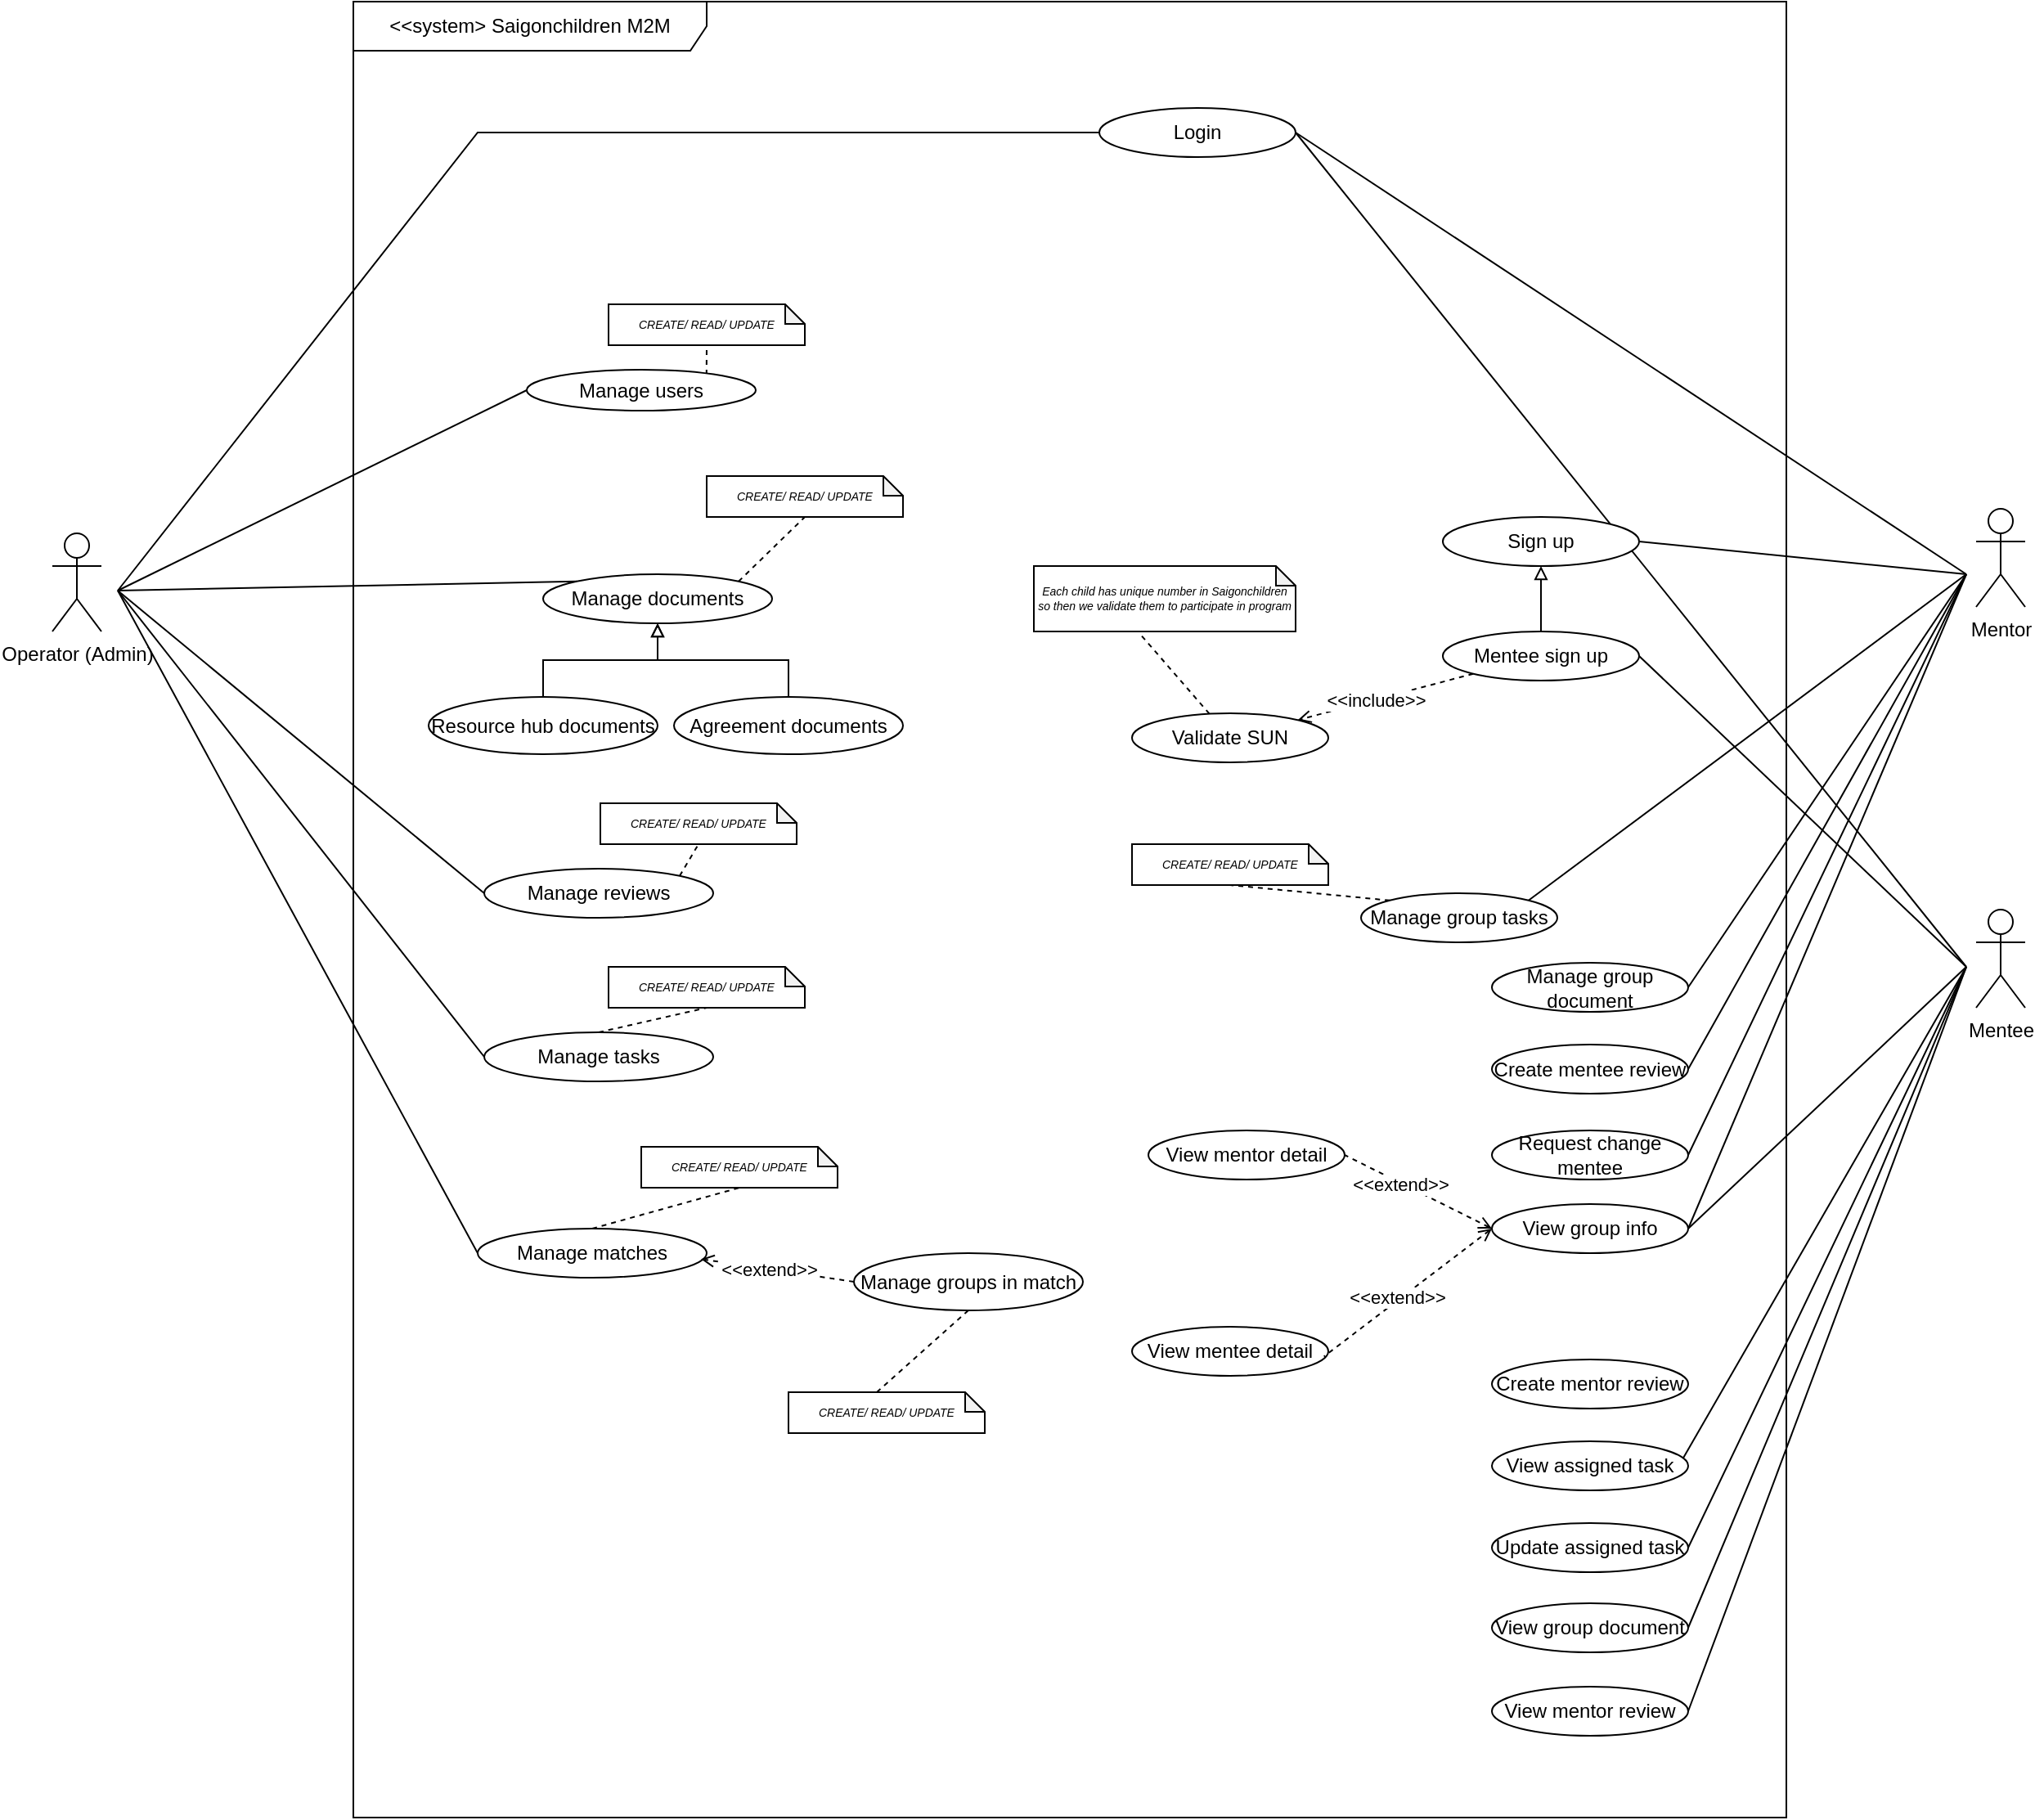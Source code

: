 <mxfile version="26.0.11">
  <diagram name="Page-1" id="GjXaAK51BsQgia7fTtma">
    <mxGraphModel dx="1167" dy="773" grid="1" gridSize="10" guides="1" tooltips="1" connect="1" arrows="1" fold="1" page="1" pageScale="1" pageWidth="827" pageHeight="1169" math="0" shadow="0">
      <root>
        <mxCell id="0" />
        <mxCell id="1" parent="0" />
        <mxCell id="0ewMuvjCuJerf0oYQKk--1" value="&amp;lt;&amp;lt;system&amp;gt; Saigonchildren M2M" style="shape=umlFrame;whiteSpace=wrap;html=1;pointerEvents=0;width=216;height=30;" vertex="1" parent="1">
          <mxGeometry x="264" y="160" width="876" height="1110" as="geometry" />
        </mxCell>
        <mxCell id="0ewMuvjCuJerf0oYQKk--26" style="rounded=0;orthogonalLoop=1;jettySize=auto;html=1;entryX=0;entryY=0.5;entryDx=0;entryDy=0;endArrow=none;startFill=0;" edge="1" parent="1" target="0ewMuvjCuJerf0oYQKk--9">
          <mxGeometry relative="1" as="geometry">
            <mxPoint x="120" y="520" as="sourcePoint" />
            <Array as="points">
              <mxPoint x="340" y="240" />
            </Array>
          </mxGeometry>
        </mxCell>
        <mxCell id="0ewMuvjCuJerf0oYQKk--2" value="Operator (Admin)" style="shape=umlActor;verticalLabelPosition=bottom;verticalAlign=top;html=1;" vertex="1" parent="1">
          <mxGeometry x="80" y="485" width="30" height="60" as="geometry" />
        </mxCell>
        <mxCell id="0ewMuvjCuJerf0oYQKk--57" style="rounded=0;orthogonalLoop=1;jettySize=auto;html=1;entryX=1;entryY=0.5;entryDx=0;entryDy=0;endArrow=none;startFill=0;" edge="1" parent="1" target="0ewMuvjCuJerf0oYQKk--51">
          <mxGeometry relative="1" as="geometry">
            <mxPoint x="1250" y="750" as="sourcePoint" />
          </mxGeometry>
        </mxCell>
        <mxCell id="0ewMuvjCuJerf0oYQKk--67" style="rounded=0;orthogonalLoop=1;jettySize=auto;html=1;entryX=1;entryY=0.5;entryDx=0;entryDy=0;endArrow=none;startFill=0;" edge="1" parent="1" target="0ewMuvjCuJerf0oYQKk--9">
          <mxGeometry relative="1" as="geometry">
            <mxPoint x="1250" y="750" as="sourcePoint" />
            <Array as="points" />
          </mxGeometry>
        </mxCell>
        <mxCell id="0ewMuvjCuJerf0oYQKk--109" style="rounded=0;orthogonalLoop=1;jettySize=auto;html=1;entryX=0.93;entryY=0.652;entryDx=0;entryDy=0;entryPerimeter=0;endArrow=none;startFill=0;" edge="1" parent="1" target="0ewMuvjCuJerf0oYQKk--111">
          <mxGeometry relative="1" as="geometry">
            <mxPoint x="1250" y="750" as="sourcePoint" />
          </mxGeometry>
        </mxCell>
        <mxCell id="0ewMuvjCuJerf0oYQKk--3" value="Mentee" style="shape=umlActor;verticalLabelPosition=bottom;verticalAlign=top;html=1;" vertex="1" parent="1">
          <mxGeometry x="1256" y="715" width="30" height="60" as="geometry" />
        </mxCell>
        <mxCell id="0ewMuvjCuJerf0oYQKk--62" style="rounded=0;orthogonalLoop=1;jettySize=auto;html=1;entryX=1;entryY=0.5;entryDx=0;entryDy=0;endArrow=none;startFill=0;" edge="1" parent="1" target="0ewMuvjCuJerf0oYQKk--58">
          <mxGeometry relative="1" as="geometry">
            <mxPoint x="1250" y="510" as="sourcePoint" />
          </mxGeometry>
        </mxCell>
        <mxCell id="0ewMuvjCuJerf0oYQKk--68" style="rounded=0;orthogonalLoop=1;jettySize=auto;html=1;entryX=1;entryY=0.5;entryDx=0;entryDy=0;endArrow=none;startFill=0;" edge="1" parent="1" target="0ewMuvjCuJerf0oYQKk--9">
          <mxGeometry relative="1" as="geometry">
            <mxPoint x="1250" y="510" as="sourcePoint" />
            <Array as="points" />
          </mxGeometry>
        </mxCell>
        <mxCell id="0ewMuvjCuJerf0oYQKk--6" value="Mentor" style="shape=umlActor;verticalLabelPosition=bottom;verticalAlign=top;html=1;" vertex="1" parent="1">
          <mxGeometry x="1256" y="470" width="30" height="60" as="geometry" />
        </mxCell>
        <mxCell id="0ewMuvjCuJerf0oYQKk--9" value="Login" style="ellipse;whiteSpace=wrap;html=1;" vertex="1" parent="1">
          <mxGeometry x="720" y="225" width="120" height="30" as="geometry" />
        </mxCell>
        <mxCell id="0ewMuvjCuJerf0oYQKk--28" value="CREATE/ READ/ UPDATE" style="shape=note;whiteSpace=wrap;html=1;backgroundOutline=1;darkOpacity=0.05;size=12;fontSize=7;fontStyle=2" vertex="1" parent="1">
          <mxGeometry x="420" y="345" width="120" height="25" as="geometry" />
        </mxCell>
        <mxCell id="0ewMuvjCuJerf0oYQKk--29" style="rounded=0;orthogonalLoop=1;jettySize=auto;html=1;entryX=0.5;entryY=1;entryDx=0;entryDy=0;entryPerimeter=0;endArrow=none;startFill=0;dashed=1;exitX=0.785;exitY=0.12;exitDx=0;exitDy=0;exitPerimeter=0;" edge="1" parent="1" source="0ewMuvjCuJerf0oYQKk--40" target="0ewMuvjCuJerf0oYQKk--28">
          <mxGeometry relative="1" as="geometry">
            <mxPoint x="397.947" y="401.368" as="sourcePoint" />
          </mxGeometry>
        </mxCell>
        <mxCell id="0ewMuvjCuJerf0oYQKk--31" value="Manage documents" style="ellipse;whiteSpace=wrap;html=1;" vertex="1" parent="1">
          <mxGeometry x="380" y="510" width="140" height="30" as="geometry" />
        </mxCell>
        <mxCell id="0ewMuvjCuJerf0oYQKk--32" value="CREATE/ READ/ UPDATE" style="shape=note;whiteSpace=wrap;html=1;backgroundOutline=1;darkOpacity=0.05;size=12;fontSize=7;fontStyle=2" vertex="1" parent="1">
          <mxGeometry x="480" y="450" width="120" height="25" as="geometry" />
        </mxCell>
        <mxCell id="0ewMuvjCuJerf0oYQKk--33" style="rounded=0;orthogonalLoop=1;jettySize=auto;html=1;entryX=0.5;entryY=1;entryDx=0;entryDy=0;entryPerimeter=0;endArrow=none;startFill=0;dashed=1;exitX=1;exitY=0;exitDx=0;exitDy=0;" edge="1" parent="1" source="0ewMuvjCuJerf0oYQKk--31" target="0ewMuvjCuJerf0oYQKk--32">
          <mxGeometry relative="1" as="geometry">
            <mxPoint x="429" y="413" as="sourcePoint" />
            <mxPoint x="460" y="380" as="targetPoint" />
          </mxGeometry>
        </mxCell>
        <mxCell id="0ewMuvjCuJerf0oYQKk--35" style="rounded=0;orthogonalLoop=1;jettySize=auto;html=1;entryX=0;entryY=0;entryDx=0;entryDy=0;endArrow=none;startFill=0;" edge="1" parent="1" target="0ewMuvjCuJerf0oYQKk--31">
          <mxGeometry relative="1" as="geometry">
            <mxPoint x="120" y="520" as="sourcePoint" />
            <mxPoint x="351" y="420" as="targetPoint" />
          </mxGeometry>
        </mxCell>
        <mxCell id="0ewMuvjCuJerf0oYQKk--40" value="Manage users" style="ellipse;whiteSpace=wrap;html=1;" vertex="1" parent="1">
          <mxGeometry x="370" y="385" width="140" height="25" as="geometry" />
        </mxCell>
        <mxCell id="0ewMuvjCuJerf0oYQKk--43" style="rounded=0;orthogonalLoop=1;jettySize=auto;html=1;entryX=0;entryY=0.5;entryDx=0;entryDy=0;endArrow=none;startFill=0;" edge="1" parent="1" target="0ewMuvjCuJerf0oYQKk--40">
          <mxGeometry relative="1" as="geometry">
            <mxPoint x="120" y="520" as="sourcePoint" />
            <mxPoint x="347" y="554" as="targetPoint" />
          </mxGeometry>
        </mxCell>
        <mxCell id="0ewMuvjCuJerf0oYQKk--44" value="Resource hub documents" style="ellipse;whiteSpace=wrap;html=1;" vertex="1" parent="1">
          <mxGeometry x="310" y="585" width="140" height="35" as="geometry" />
        </mxCell>
        <mxCell id="0ewMuvjCuJerf0oYQKk--47" style="edgeStyle=orthogonalEdgeStyle;rounded=0;orthogonalLoop=1;jettySize=auto;html=1;entryX=0.5;entryY=1;entryDx=0;entryDy=0;endArrow=block;endFill=0;startFill=0;" edge="1" parent="1" source="0ewMuvjCuJerf0oYQKk--45" target="0ewMuvjCuJerf0oYQKk--31">
          <mxGeometry relative="1" as="geometry" />
        </mxCell>
        <mxCell id="0ewMuvjCuJerf0oYQKk--45" value="Agreement documents" style="ellipse;whiteSpace=wrap;html=1;" vertex="1" parent="1">
          <mxGeometry x="460" y="585" width="140" height="35" as="geometry" />
        </mxCell>
        <mxCell id="0ewMuvjCuJerf0oYQKk--48" style="edgeStyle=orthogonalEdgeStyle;rounded=0;orthogonalLoop=1;jettySize=auto;html=1;entryX=0.5;entryY=1;entryDx=0;entryDy=0;endArrow=block;endFill=0;startFill=0;exitX=0.5;exitY=0;exitDx=0;exitDy=0;" edge="1" parent="1" source="0ewMuvjCuJerf0oYQKk--44" target="0ewMuvjCuJerf0oYQKk--31">
          <mxGeometry relative="1" as="geometry">
            <mxPoint x="540" y="595" as="sourcePoint" />
            <mxPoint x="460" y="550" as="targetPoint" />
          </mxGeometry>
        </mxCell>
        <mxCell id="0ewMuvjCuJerf0oYQKk--50" value="Validate SUN" style="ellipse;whiteSpace=wrap;html=1;" vertex="1" parent="1">
          <mxGeometry x="740" y="595" width="120" height="30" as="geometry" />
        </mxCell>
        <mxCell id="0ewMuvjCuJerf0oYQKk--56" style="rounded=0;orthogonalLoop=1;jettySize=auto;html=1;dashed=1;endArrow=open;endFill=0;" edge="1" parent="1" source="0ewMuvjCuJerf0oYQKk--51" target="0ewMuvjCuJerf0oYQKk--50">
          <mxGeometry relative="1" as="geometry" />
        </mxCell>
        <mxCell id="0ewMuvjCuJerf0oYQKk--66" value="&amp;lt;&amp;lt;include&amp;gt;&amp;gt;" style="edgeLabel;html=1;align=center;verticalAlign=middle;resizable=0;points=[];" vertex="1" connectable="0" parent="0ewMuvjCuJerf0oYQKk--56">
          <mxGeometry x="0.109" relative="1" as="geometry">
            <mxPoint as="offset" />
          </mxGeometry>
        </mxCell>
        <mxCell id="0ewMuvjCuJerf0oYQKk--61" style="rounded=0;orthogonalLoop=1;jettySize=auto;html=1;endArrow=block;endFill=0;" edge="1" parent="1" source="0ewMuvjCuJerf0oYQKk--51" target="0ewMuvjCuJerf0oYQKk--58">
          <mxGeometry relative="1" as="geometry" />
        </mxCell>
        <mxCell id="0ewMuvjCuJerf0oYQKk--51" value="Mentee sign up" style="ellipse;whiteSpace=wrap;html=1;" vertex="1" parent="1">
          <mxGeometry x="930" y="545" width="120" height="30" as="geometry" />
        </mxCell>
        <mxCell id="0ewMuvjCuJerf0oYQKk--52" value="Each child has unique number in Saigonchildren so then we validate them to participate in program" style="shape=note;whiteSpace=wrap;html=1;backgroundOutline=1;darkOpacity=0.05;size=12;fontSize=7;fontStyle=2" vertex="1" parent="1">
          <mxGeometry x="680" y="505" width="160" height="40" as="geometry" />
        </mxCell>
        <mxCell id="0ewMuvjCuJerf0oYQKk--53" style="rounded=0;orthogonalLoop=1;jettySize=auto;html=1;entryX=0.411;entryY=1.062;entryDx=0;entryDy=0;entryPerimeter=0;endArrow=none;startFill=0;dashed=1;" edge="1" parent="1" source="0ewMuvjCuJerf0oYQKk--50" target="0ewMuvjCuJerf0oYQKk--52">
          <mxGeometry relative="1" as="geometry">
            <mxPoint x="420" y="400" as="sourcePoint" />
            <mxPoint x="420" y="380" as="targetPoint" />
          </mxGeometry>
        </mxCell>
        <mxCell id="0ewMuvjCuJerf0oYQKk--58" value="Sign up" style="ellipse;whiteSpace=wrap;html=1;" vertex="1" parent="1">
          <mxGeometry x="930" y="475" width="120" height="30" as="geometry" />
        </mxCell>
        <mxCell id="0ewMuvjCuJerf0oYQKk--69" value="CREATE/ READ/ UPDATE" style="shape=note;whiteSpace=wrap;html=1;backgroundOutline=1;darkOpacity=0.05;size=12;fontSize=7;fontStyle=2" vertex="1" parent="1">
          <mxGeometry x="415" y="650" width="120" height="25" as="geometry" />
        </mxCell>
        <mxCell id="0ewMuvjCuJerf0oYQKk--70" value="Manage reviews&lt;span style=&quot;color: rgba(0, 0, 0, 0); font-family: monospace; font-size: 0px; text-align: start; text-wrap-mode: nowrap;&quot;&gt;%3CmxGraphModel%3E%3Croot%3E%3CmxCell%20id%3D%220%22%2F%3E%3CmxCell%20id%3D%221%22%20parent%3D%220%22%2F%3E%3CmxCell%20id%3D%222%22%20value%3D%22CREATE%2F%20READ%2F%20UPDATE%22%20style%3D%22shape%3Dnote%3BwhiteSpace%3Dwrap%3Bhtml%3D1%3BbackgroundOutline%3D1%3BdarkOpacity%3D0.05%3Bsize%3D12%3BfontSize%3D7%3BfontStyle%3D2%22%20vertex%3D%221%22%20parent%3D%221%22%3E%3CmxGeometry%20x%3D%22420%22%20y%3D%22345%22%20width%3D%22120%22%20height%3D%2225%22%20as%3D%22geometry%22%2F%3E%3C%2FmxCell%3E%3CmxCell%20id%3D%223%22%20value%3D%22Manage%20users%22%20style%3D%22ellipse%3BwhiteSpace%3Dwrap%3Bhtml%3D1%3B%22%20vertex%3D%221%22%20parent%3D%221%22%3E%3CmxGeometry%20x%3D%22370%22%20y%3D%22385%22%20width%3D%22140%22%20height%3D%2245%22%20as%3D%22geometry%22%2F%3E%3C%2FmxCell%3E%3C%2Froot%3E%3C%2FmxGraphModel%3E&lt;/span&gt;" style="ellipse;whiteSpace=wrap;html=1;" vertex="1" parent="1">
          <mxGeometry x="344" y="690" width="140" height="30" as="geometry" />
        </mxCell>
        <mxCell id="0ewMuvjCuJerf0oYQKk--71" value="CREATE/ READ/ UPDATE" style="shape=note;whiteSpace=wrap;html=1;backgroundOutline=1;darkOpacity=0.05;size=12;fontSize=7;fontStyle=2" vertex="1" parent="1">
          <mxGeometry x="420" y="750" width="120" height="25" as="geometry" />
        </mxCell>
        <mxCell id="0ewMuvjCuJerf0oYQKk--72" value="Manage tasks" style="ellipse;whiteSpace=wrap;html=1;" vertex="1" parent="1">
          <mxGeometry x="344" y="790" width="140" height="30" as="geometry" />
        </mxCell>
        <mxCell id="0ewMuvjCuJerf0oYQKk--73" style="rounded=0;orthogonalLoop=1;jettySize=auto;html=1;entryX=0.5;entryY=1;entryDx=0;entryDy=0;entryPerimeter=0;endArrow=none;startFill=0;dashed=1;exitX=1;exitY=0;exitDx=0;exitDy=0;" edge="1" parent="1" source="0ewMuvjCuJerf0oYQKk--70" target="0ewMuvjCuJerf0oYQKk--69">
          <mxGeometry relative="1" as="geometry">
            <mxPoint x="510" y="507" as="sourcePoint" />
            <mxPoint x="550" y="485" as="targetPoint" />
          </mxGeometry>
        </mxCell>
        <mxCell id="0ewMuvjCuJerf0oYQKk--74" style="rounded=0;orthogonalLoop=1;jettySize=auto;html=1;entryX=0.5;entryY=1;entryDx=0;entryDy=0;entryPerimeter=0;endArrow=none;startFill=0;dashed=1;exitX=0.5;exitY=0;exitDx=0;exitDy=0;" edge="1" parent="1" source="0ewMuvjCuJerf0oYQKk--72" target="0ewMuvjCuJerf0oYQKk--71">
          <mxGeometry relative="1" as="geometry">
            <mxPoint x="473" y="707" as="sourcePoint" />
            <mxPoint x="485" y="685" as="targetPoint" />
          </mxGeometry>
        </mxCell>
        <mxCell id="0ewMuvjCuJerf0oYQKk--75" style="rounded=0;orthogonalLoop=1;jettySize=auto;html=1;entryX=0;entryY=0.5;entryDx=0;entryDy=0;endArrow=none;startFill=0;" edge="1" parent="1" target="0ewMuvjCuJerf0oYQKk--70">
          <mxGeometry relative="1" as="geometry">
            <mxPoint x="120" y="520" as="sourcePoint" />
            <mxPoint x="380" y="418" as="targetPoint" />
          </mxGeometry>
        </mxCell>
        <mxCell id="0ewMuvjCuJerf0oYQKk--76" style="rounded=0;orthogonalLoop=1;jettySize=auto;html=1;endArrow=none;startFill=0;entryX=0;entryY=0.5;entryDx=0;entryDy=0;" edge="1" parent="1" target="0ewMuvjCuJerf0oYQKk--72">
          <mxGeometry relative="1" as="geometry">
            <mxPoint x="120" y="520" as="sourcePoint" />
            <mxPoint x="354" y="723" as="targetPoint" />
          </mxGeometry>
        </mxCell>
        <mxCell id="0ewMuvjCuJerf0oYQKk--78" value="Manage matches" style="ellipse;whiteSpace=wrap;html=1;" vertex="1" parent="1">
          <mxGeometry x="340" y="910" width="140" height="30" as="geometry" />
        </mxCell>
        <mxCell id="0ewMuvjCuJerf0oYQKk--91" value="CREATE/ READ/ UPDATE" style="shape=note;whiteSpace=wrap;html=1;backgroundOutline=1;darkOpacity=0.05;size=12;fontSize=7;fontStyle=2" vertex="1" parent="1">
          <mxGeometry x="440" y="860" width="120" height="25" as="geometry" />
        </mxCell>
        <mxCell id="0ewMuvjCuJerf0oYQKk--92" style="rounded=0;orthogonalLoop=1;jettySize=auto;html=1;entryX=0.5;entryY=1;entryDx=0;entryDy=0;entryPerimeter=0;endArrow=none;startFill=0;dashed=1;exitX=0.5;exitY=0;exitDx=0;exitDy=0;" edge="1" parent="1" source="0ewMuvjCuJerf0oYQKk--78" target="0ewMuvjCuJerf0oYQKk--91">
          <mxGeometry relative="1" as="geometry">
            <mxPoint x="424" y="800" as="sourcePoint" />
            <mxPoint x="490" y="785" as="targetPoint" />
          </mxGeometry>
        </mxCell>
        <mxCell id="0ewMuvjCuJerf0oYQKk--93" value="Manage groups in match" style="ellipse;whiteSpace=wrap;html=1;" vertex="1" parent="1">
          <mxGeometry x="570" y="925" width="140" height="35" as="geometry" />
        </mxCell>
        <mxCell id="0ewMuvjCuJerf0oYQKk--100" style="rounded=0;orthogonalLoop=1;jettySize=auto;html=1;endArrow=none;startFill=0;entryX=0;entryY=0.5;entryDx=0;entryDy=0;" edge="1" parent="1" target="0ewMuvjCuJerf0oYQKk--78">
          <mxGeometry relative="1" as="geometry">
            <mxPoint x="120" y="520" as="sourcePoint" />
            <mxPoint x="354" y="823" as="targetPoint" />
          </mxGeometry>
        </mxCell>
        <mxCell id="0ewMuvjCuJerf0oYQKk--101" style="rounded=0;orthogonalLoop=1;jettySize=auto;html=1;dashed=1;endArrow=open;endFill=0;entryX=0.975;entryY=0.621;entryDx=0;entryDy=0;entryPerimeter=0;exitX=0;exitY=0.5;exitDx=0;exitDy=0;" edge="1" parent="1" source="0ewMuvjCuJerf0oYQKk--93" target="0ewMuvjCuJerf0oYQKk--78">
          <mxGeometry relative="1" as="geometry">
            <mxPoint x="959" y="634" as="sourcePoint" />
            <mxPoint x="871" y="611" as="targetPoint" />
          </mxGeometry>
        </mxCell>
        <mxCell id="0ewMuvjCuJerf0oYQKk--102" value="&amp;lt;&amp;lt;extend&amp;gt;&amp;gt;" style="edgeLabel;html=1;align=center;verticalAlign=middle;resizable=0;points=[];" vertex="1" connectable="0" parent="0ewMuvjCuJerf0oYQKk--101">
          <mxGeometry x="0.109" relative="1" as="geometry">
            <mxPoint as="offset" />
          </mxGeometry>
        </mxCell>
        <mxCell id="0ewMuvjCuJerf0oYQKk--103" value="Manage group tasks" style="ellipse;whiteSpace=wrap;html=1;" vertex="1" parent="1">
          <mxGeometry x="880" y="705" width="120" height="30" as="geometry" />
        </mxCell>
        <mxCell id="0ewMuvjCuJerf0oYQKk--110" style="rounded=0;orthogonalLoop=1;jettySize=auto;html=1;entryX=1;entryY=0;entryDx=0;entryDy=0;endArrow=none;startFill=0;" edge="1" parent="1" target="0ewMuvjCuJerf0oYQKk--103">
          <mxGeometry relative="1" as="geometry">
            <mxPoint x="1250" y="510" as="sourcePoint" />
            <mxPoint x="1030" y="910" as="targetPoint" />
          </mxGeometry>
        </mxCell>
        <mxCell id="0ewMuvjCuJerf0oYQKk--111" value="View assigned task" style="ellipse;whiteSpace=wrap;html=1;" vertex="1" parent="1">
          <mxGeometry x="960" y="1040" width="120" height="30" as="geometry" />
        </mxCell>
        <mxCell id="0ewMuvjCuJerf0oYQKk--112" value="CREATE/ READ/ UPDATE" style="shape=note;whiteSpace=wrap;html=1;backgroundOutline=1;darkOpacity=0.05;size=12;fontSize=7;fontStyle=2" vertex="1" parent="1">
          <mxGeometry x="740" y="675" width="120" height="25" as="geometry" />
        </mxCell>
        <mxCell id="0ewMuvjCuJerf0oYQKk--113" style="rounded=0;orthogonalLoop=1;jettySize=auto;html=1;entryX=0.5;entryY=1;entryDx=0;entryDy=0;entryPerimeter=0;endArrow=none;startFill=0;dashed=1;exitX=0;exitY=0;exitDx=0;exitDy=0;" edge="1" parent="1" source="0ewMuvjCuJerf0oYQKk--103" target="0ewMuvjCuJerf0oYQKk--112">
          <mxGeometry relative="1" as="geometry">
            <mxPoint x="424" y="800" as="sourcePoint" />
            <mxPoint x="490" y="785" as="targetPoint" />
          </mxGeometry>
        </mxCell>
        <mxCell id="0ewMuvjCuJerf0oYQKk--114" value="Update assigned task" style="ellipse;whiteSpace=wrap;html=1;" vertex="1" parent="1">
          <mxGeometry x="960" y="1090" width="120" height="30" as="geometry" />
        </mxCell>
        <mxCell id="0ewMuvjCuJerf0oYQKk--116" style="rounded=0;orthogonalLoop=1;jettySize=auto;html=1;entryX=1;entryY=0.5;entryDx=0;entryDy=0;endArrow=none;startFill=0;" edge="1" parent="1" target="0ewMuvjCuJerf0oYQKk--114">
          <mxGeometry relative="1" as="geometry">
            <mxPoint x="1250" y="750" as="sourcePoint" />
            <mxPoint x="1032" y="880" as="targetPoint" />
          </mxGeometry>
        </mxCell>
        <mxCell id="0ewMuvjCuJerf0oYQKk--118" value="View group info" style="ellipse;whiteSpace=wrap;html=1;" vertex="1" parent="1">
          <mxGeometry x="960" y="895" width="120" height="30" as="geometry" />
        </mxCell>
        <mxCell id="0ewMuvjCuJerf0oYQKk--119" value="View mentor detail" style="ellipse;whiteSpace=wrap;html=1;" vertex="1" parent="1">
          <mxGeometry x="750" y="850" width="120" height="30" as="geometry" />
        </mxCell>
        <mxCell id="0ewMuvjCuJerf0oYQKk--120" value="View mentee detail" style="ellipse;whiteSpace=wrap;html=1;" vertex="1" parent="1">
          <mxGeometry x="740" y="970" width="120" height="30" as="geometry" />
        </mxCell>
        <mxCell id="0ewMuvjCuJerf0oYQKk--124" value="Create mentor review" style="ellipse;whiteSpace=wrap;html=1;" vertex="1" parent="1">
          <mxGeometry x="960" y="990" width="120" height="30" as="geometry" />
        </mxCell>
        <mxCell id="0ewMuvjCuJerf0oYQKk--125" value="Create mentee review" style="ellipse;whiteSpace=wrap;html=1;" vertex="1" parent="1">
          <mxGeometry x="960" y="797.5" width="120" height="30" as="geometry" />
        </mxCell>
        <mxCell id="0ewMuvjCuJerf0oYQKk--143" value="CREATE/ READ/ UPDATE" style="shape=note;whiteSpace=wrap;html=1;backgroundOutline=1;darkOpacity=0.05;size=12;fontSize=7;fontStyle=2" vertex="1" parent="1">
          <mxGeometry x="530" y="1010" width="120" height="25" as="geometry" />
        </mxCell>
        <mxCell id="0ewMuvjCuJerf0oYQKk--144" style="rounded=0;orthogonalLoop=1;jettySize=auto;html=1;entryX=0.5;entryY=1;entryDx=0;entryDy=0;endArrow=none;startFill=0;dashed=1;exitX=0;exitY=0;exitDx=54;exitDy=0;exitPerimeter=0;" edge="1" parent="1" source="0ewMuvjCuJerf0oYQKk--143" target="0ewMuvjCuJerf0oYQKk--93">
          <mxGeometry relative="1" as="geometry">
            <mxPoint x="420" y="920" as="sourcePoint" />
            <mxPoint x="510" y="895" as="targetPoint" />
          </mxGeometry>
        </mxCell>
        <mxCell id="0ewMuvjCuJerf0oYQKk--145" style="rounded=0;orthogonalLoop=1;jettySize=auto;html=1;entryX=1;entryY=0.5;entryDx=0;entryDy=0;endArrow=none;startFill=0;dashed=1;startArrow=open;exitX=0;exitY=0.5;exitDx=0;exitDy=0;" edge="1" parent="1" source="0ewMuvjCuJerf0oYQKk--118" target="0ewMuvjCuJerf0oYQKk--119">
          <mxGeometry relative="1" as="geometry">
            <mxPoint x="594" y="1020" as="sourcePoint" />
            <mxPoint x="670" y="980" as="targetPoint" />
          </mxGeometry>
        </mxCell>
        <mxCell id="0ewMuvjCuJerf0oYQKk--147" value="&amp;lt;&amp;lt;extend&amp;gt;&amp;gt;" style="edgeLabel;html=1;align=center;verticalAlign=middle;resizable=0;points=[];" vertex="1" connectable="0" parent="0ewMuvjCuJerf0oYQKk--145">
          <mxGeometry x="0.238" y="1" relative="1" as="geometry">
            <mxPoint as="offset" />
          </mxGeometry>
        </mxCell>
        <mxCell id="0ewMuvjCuJerf0oYQKk--146" style="rounded=0;orthogonalLoop=1;jettySize=auto;html=1;entryX=0.978;entryY=0.606;entryDx=0;entryDy=0;endArrow=none;startFill=0;dashed=1;startArrow=open;entryPerimeter=0;exitX=0;exitY=0.5;exitDx=0;exitDy=0;" edge="1" parent="1" source="0ewMuvjCuJerf0oYQKk--118" target="0ewMuvjCuJerf0oYQKk--120">
          <mxGeometry relative="1" as="geometry">
            <mxPoint x="992" y="908" as="sourcePoint" />
            <mxPoint x="880" y="875" as="targetPoint" />
          </mxGeometry>
        </mxCell>
        <mxCell id="0ewMuvjCuJerf0oYQKk--148" value="&amp;lt;&amp;lt;extend&amp;gt;&amp;gt;" style="edgeLabel;html=1;align=center;verticalAlign=middle;resizable=0;points=[];" vertex="1" connectable="0" parent="0ewMuvjCuJerf0oYQKk--146">
          <mxGeometry x="0.11" y="-2" relative="1" as="geometry">
            <mxPoint as="offset" />
          </mxGeometry>
        </mxCell>
        <mxCell id="0ewMuvjCuJerf0oYQKk--149" style="rounded=0;orthogonalLoop=1;jettySize=auto;html=1;endArrow=none;startFill=0;" edge="1" parent="1">
          <mxGeometry relative="1" as="geometry">
            <mxPoint x="1250" y="750" as="sourcePoint" />
            <mxPoint x="1080" y="910" as="targetPoint" />
          </mxGeometry>
        </mxCell>
        <mxCell id="0ewMuvjCuJerf0oYQKk--151" style="rounded=0;orthogonalLoop=1;jettySize=auto;html=1;entryX=1;entryY=0.5;entryDx=0;entryDy=0;endArrow=none;startFill=0;" edge="1" parent="1" target="0ewMuvjCuJerf0oYQKk--118">
          <mxGeometry relative="1" as="geometry">
            <mxPoint x="1250" y="510" as="sourcePoint" />
            <mxPoint x="1085" y="923" as="targetPoint" />
          </mxGeometry>
        </mxCell>
        <mxCell id="0ewMuvjCuJerf0oYQKk--152" style="rounded=0;orthogonalLoop=1;jettySize=auto;html=1;entryX=1;entryY=0.5;entryDx=0;entryDy=0;endArrow=none;startFill=0;" edge="1" parent="1" target="0ewMuvjCuJerf0oYQKk--125">
          <mxGeometry relative="1" as="geometry">
            <mxPoint x="1250" y="510" as="sourcePoint" />
            <mxPoint x="1090" y="920" as="targetPoint" />
          </mxGeometry>
        </mxCell>
        <mxCell id="0ewMuvjCuJerf0oYQKk--153" value="View group document" style="ellipse;whiteSpace=wrap;html=1;" vertex="1" parent="1">
          <mxGeometry x="960" y="1139" width="120" height="30" as="geometry" />
        </mxCell>
        <mxCell id="0ewMuvjCuJerf0oYQKk--154" value="View mentor review" style="ellipse;whiteSpace=wrap;html=1;" vertex="1" parent="1">
          <mxGeometry x="960" y="1190" width="120" height="30" as="geometry" />
        </mxCell>
        <mxCell id="0ewMuvjCuJerf0oYQKk--155" style="rounded=0;orthogonalLoop=1;jettySize=auto;html=1;entryX=1;entryY=0.5;entryDx=0;entryDy=0;endArrow=none;startFill=0;" edge="1" parent="1" target="0ewMuvjCuJerf0oYQKk--153">
          <mxGeometry relative="1" as="geometry">
            <mxPoint x="1250" y="750" as="sourcePoint" />
            <mxPoint x="1090" y="1115" as="targetPoint" />
          </mxGeometry>
        </mxCell>
        <mxCell id="0ewMuvjCuJerf0oYQKk--156" style="rounded=0;orthogonalLoop=1;jettySize=auto;html=1;entryX=1;entryY=0.5;entryDx=0;entryDy=0;endArrow=none;startFill=0;" edge="1" parent="1" target="0ewMuvjCuJerf0oYQKk--154">
          <mxGeometry relative="1" as="geometry">
            <mxPoint x="1250" y="750" as="sourcePoint" />
            <mxPoint x="1090" y="1164" as="targetPoint" />
          </mxGeometry>
        </mxCell>
        <mxCell id="0ewMuvjCuJerf0oYQKk--157" value="Manage group document" style="ellipse;whiteSpace=wrap;html=1;" vertex="1" parent="1">
          <mxGeometry x="960" y="747.5" width="120" height="30" as="geometry" />
        </mxCell>
        <mxCell id="0ewMuvjCuJerf0oYQKk--158" style="rounded=0;orthogonalLoop=1;jettySize=auto;html=1;entryX=1;entryY=0.5;entryDx=0;entryDy=0;endArrow=none;startFill=0;" edge="1" parent="1" target="0ewMuvjCuJerf0oYQKk--157">
          <mxGeometry relative="1" as="geometry">
            <mxPoint x="1250" y="510" as="sourcePoint" />
            <mxPoint x="1090" y="823" as="targetPoint" />
          </mxGeometry>
        </mxCell>
        <mxCell id="0ewMuvjCuJerf0oYQKk--159" value="Request change mentee" style="ellipse;whiteSpace=wrap;html=1;" vertex="1" parent="1">
          <mxGeometry x="960" y="850" width="120" height="30" as="geometry" />
        </mxCell>
        <mxCell id="0ewMuvjCuJerf0oYQKk--161" style="rounded=0;orthogonalLoop=1;jettySize=auto;html=1;entryX=1;entryY=0.5;entryDx=0;entryDy=0;endArrow=none;startFill=0;" edge="1" parent="1" target="0ewMuvjCuJerf0oYQKk--159">
          <mxGeometry relative="1" as="geometry">
            <mxPoint x="1250" y="510" as="sourcePoint" />
            <mxPoint x="1090" y="920" as="targetPoint" />
          </mxGeometry>
        </mxCell>
      </root>
    </mxGraphModel>
  </diagram>
</mxfile>
